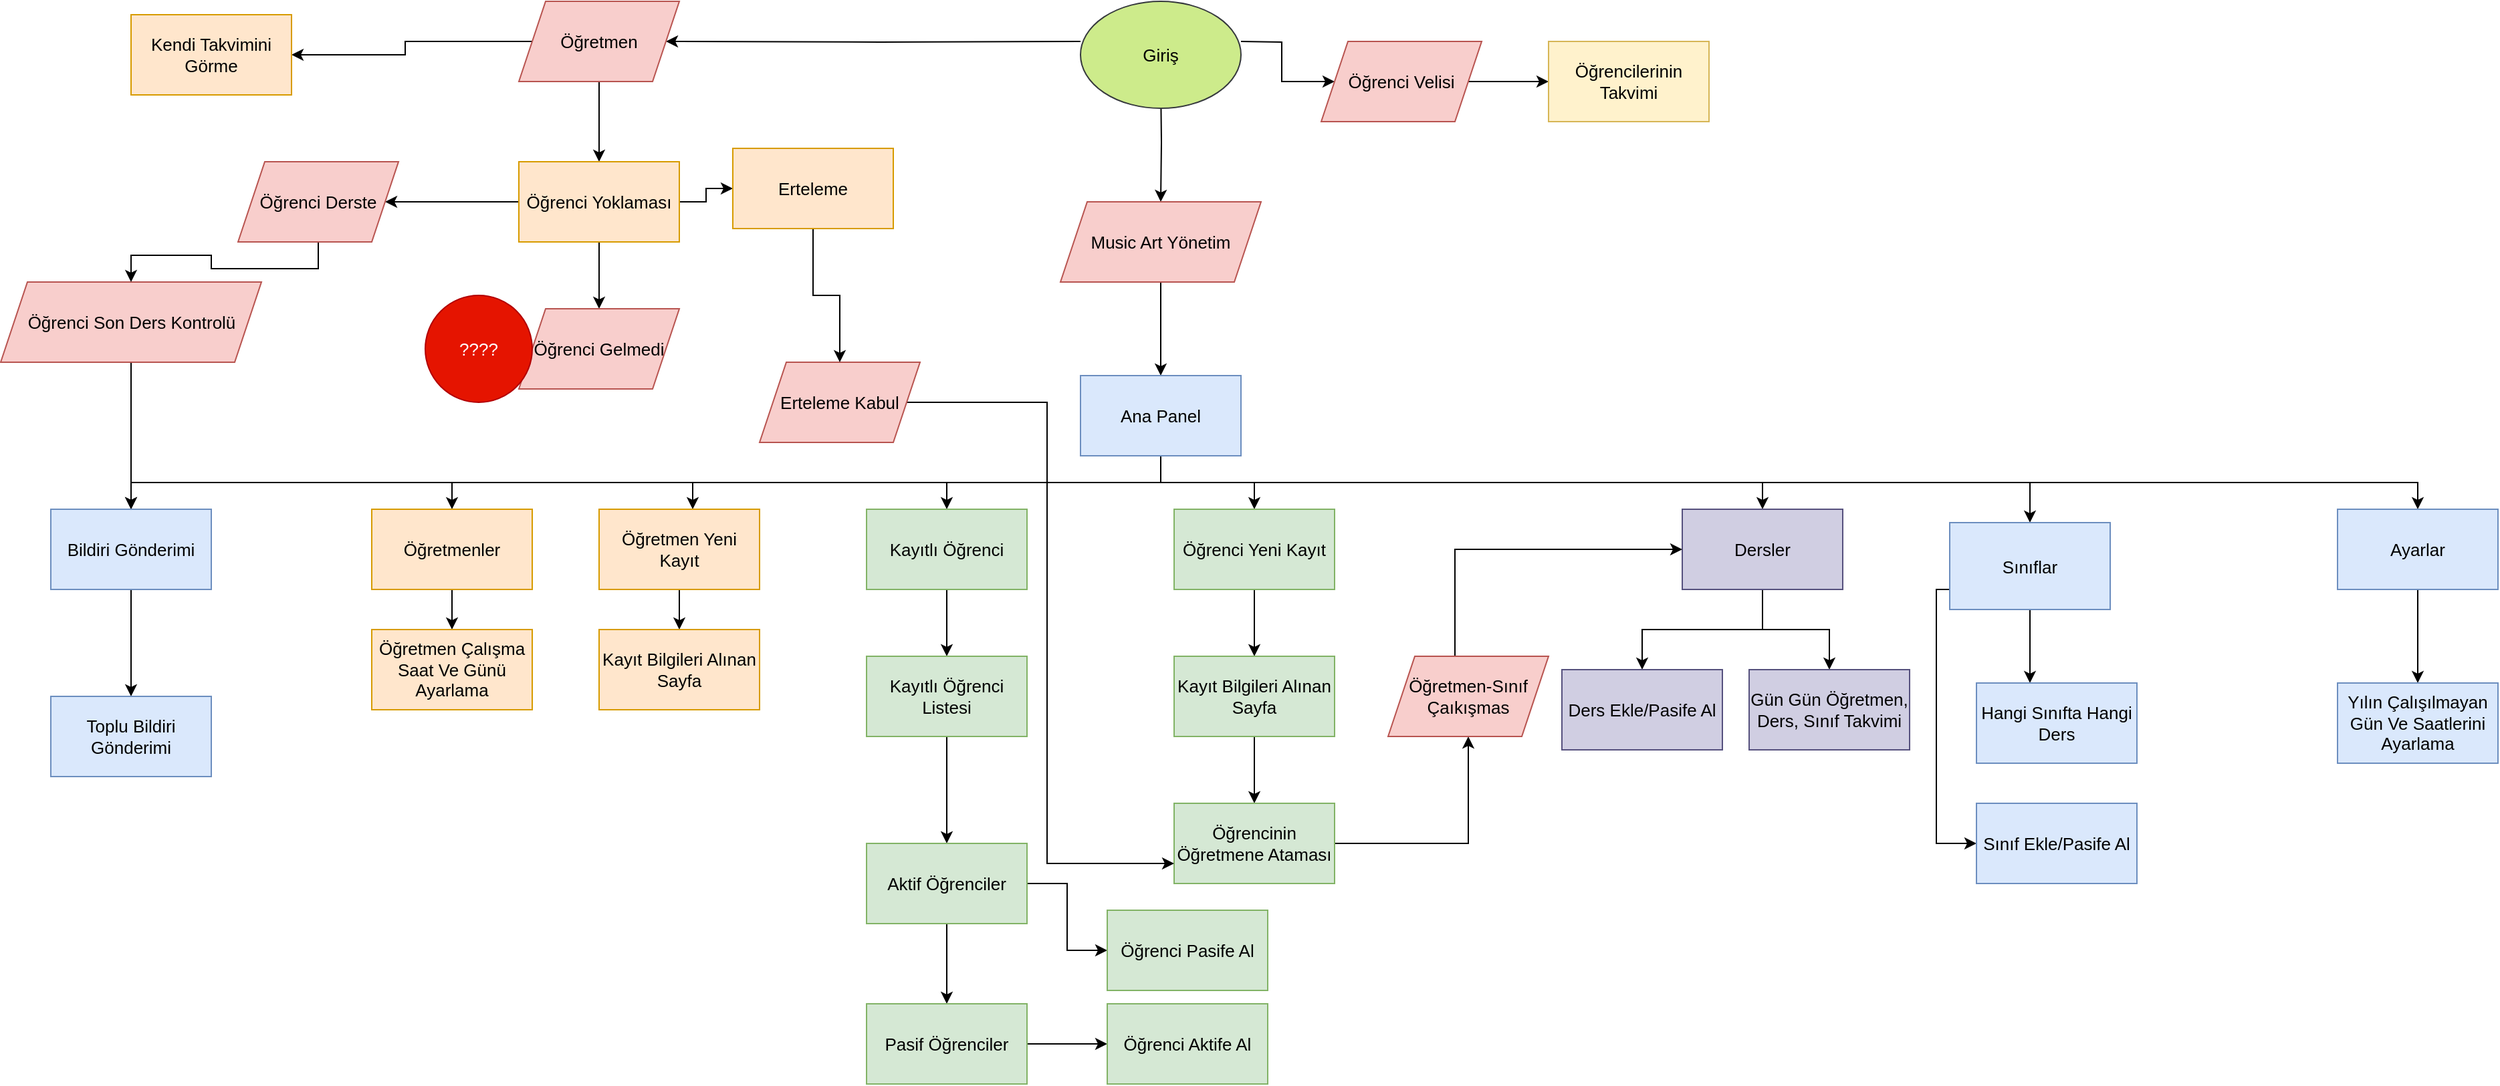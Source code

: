 <mxfile version="28.2.5">
  <diagram name="Jira Akış" id="edf60f1a-56cd-e834-aa8a-f176f3a09ee4">
    <mxGraphModel dx="2406" dy="962" grid="1" gridSize="10" guides="1" tooltips="1" connect="1" arrows="1" fold="1" page="1" pageScale="1" pageWidth="1100" pageHeight="850" background="none" math="0" shadow="0">
      <root>
        <mxCell id="0" />
        <mxCell id="1" parent="0" />
        <mxCell id="MeHtres2Lm9T80RMlYpn-25" value="" style="edgeStyle=orthogonalEdgeStyle;rounded=0;orthogonalLoop=1;jettySize=auto;html=1;fontSize=13;" edge="1" parent="1" target="MeHtres2Lm9T80RMlYpn-24">
          <mxGeometry relative="1" as="geometry">
            <mxPoint x="450" y="80.0" as="sourcePoint" />
          </mxGeometry>
        </mxCell>
        <mxCell id="MeHtres2Lm9T80RMlYpn-31" value="" style="edgeStyle=orthogonalEdgeStyle;rounded=0;orthogonalLoop=1;jettySize=auto;html=1;fontSize=13;" edge="1" parent="1" target="MeHtres2Lm9T80RMlYpn-30">
          <mxGeometry relative="1" as="geometry">
            <mxPoint x="390" y="50" as="sourcePoint" />
          </mxGeometry>
        </mxCell>
        <mxCell id="MeHtres2Lm9T80RMlYpn-35" value="" style="edgeStyle=orthogonalEdgeStyle;rounded=0;orthogonalLoop=1;jettySize=auto;html=1;fontSize=13;" edge="1" parent="1" target="MeHtres2Lm9T80RMlYpn-34">
          <mxGeometry relative="1" as="geometry">
            <mxPoint x="510" y="50" as="sourcePoint" />
          </mxGeometry>
        </mxCell>
        <mxCell id="MeHtres2Lm9T80RMlYpn-29" value="" style="edgeStyle=orthogonalEdgeStyle;rounded=0;orthogonalLoop=1;jettySize=auto;html=1;fontSize=13;" edge="1" parent="1" source="MeHtres2Lm9T80RMlYpn-24" target="MeHtres2Lm9T80RMlYpn-28">
          <mxGeometry relative="1" as="geometry" />
        </mxCell>
        <mxCell id="MeHtres2Lm9T80RMlYpn-24" value="Music Art Yönetim" style="shape=parallelogram;perimeter=parallelogramPerimeter;whiteSpace=wrap;html=1;fixedSize=1;fillColor=#f8cecc;strokeColor=#b85450;rounded=0;fontSize=13;" vertex="1" parent="1">
          <mxGeometry x="375" y="170" width="150" height="60" as="geometry" />
        </mxCell>
        <mxCell id="MeHtres2Lm9T80RMlYpn-39" value="" style="edgeStyle=orthogonalEdgeStyle;rounded=0;orthogonalLoop=1;jettySize=auto;html=1;fontSize=13;" edge="1" parent="1" target="MeHtres2Lm9T80RMlYpn-38">
          <mxGeometry relative="1" as="geometry">
            <mxPoint x="410" y="360" as="sourcePoint" />
            <Array as="points">
              <mxPoint x="450" y="360" />
              <mxPoint x="450" y="380" />
              <mxPoint x="520" y="380" />
            </Array>
          </mxGeometry>
        </mxCell>
        <mxCell id="MeHtres2Lm9T80RMlYpn-41" value="" style="edgeStyle=orthogonalEdgeStyle;rounded=0;orthogonalLoop=1;jettySize=auto;html=1;fontSize=13;" edge="1" parent="1" target="MeHtres2Lm9T80RMlYpn-40">
          <mxGeometry relative="1" as="geometry">
            <mxPoint x="410" y="360" as="sourcePoint" />
            <Array as="points">
              <mxPoint x="450" y="360" />
              <mxPoint x="450" y="380" />
              <mxPoint x="290" y="380" />
            </Array>
          </mxGeometry>
        </mxCell>
        <mxCell id="MeHtres2Lm9T80RMlYpn-43" value="" style="edgeStyle=orthogonalEdgeStyle;rounded=0;orthogonalLoop=1;jettySize=auto;html=1;fontSize=13;" edge="1" parent="1" target="MeHtres2Lm9T80RMlYpn-42">
          <mxGeometry relative="1" as="geometry">
            <mxPoint x="410" y="360" as="sourcePoint" />
            <Array as="points">
              <mxPoint x="450" y="360" />
              <mxPoint x="450" y="380" />
              <mxPoint x="900" y="380" />
            </Array>
          </mxGeometry>
        </mxCell>
        <mxCell id="MeHtres2Lm9T80RMlYpn-59" value="" style="edgeStyle=orthogonalEdgeStyle;rounded=0;orthogonalLoop=1;jettySize=auto;html=1;fontSize=13;" edge="1" parent="1" target="MeHtres2Lm9T80RMlYpn-58">
          <mxGeometry relative="1" as="geometry">
            <mxPoint x="410" y="360" as="sourcePoint" />
            <Array as="points">
              <mxPoint x="450" y="360" />
              <mxPoint x="450" y="380" />
              <mxPoint x="100" y="380" />
            </Array>
          </mxGeometry>
        </mxCell>
        <mxCell id="MeHtres2Lm9T80RMlYpn-69" value="" style="edgeStyle=orthogonalEdgeStyle;rounded=0;orthogonalLoop=1;jettySize=auto;html=1;fontSize=13;" edge="1" parent="1">
          <mxGeometry relative="1" as="geometry">
            <mxPoint x="630" y="380" as="sourcePoint" />
            <mxPoint x="1100" y="410" as="targetPoint" />
            <Array as="points">
              <mxPoint x="1100" y="380" />
            </Array>
          </mxGeometry>
        </mxCell>
        <mxCell id="MeHtres2Lm9T80RMlYpn-95" value="" style="edgeStyle=orthogonalEdgeStyle;rounded=0;orthogonalLoop=1;jettySize=auto;html=1;fontSize=13;" edge="1" parent="1" source="MeHtres2Lm9T80RMlYpn-28" target="MeHtres2Lm9T80RMlYpn-94">
          <mxGeometry relative="1" as="geometry">
            <Array as="points">
              <mxPoint x="450" y="380" />
              <mxPoint x="-80" y="380" />
            </Array>
          </mxGeometry>
        </mxCell>
        <mxCell id="MeHtres2Lm9T80RMlYpn-103" value="" style="edgeStyle=orthogonalEdgeStyle;rounded=0;orthogonalLoop=1;jettySize=auto;html=1;fontSize=13;" edge="1" parent="1" source="MeHtres2Lm9T80RMlYpn-28" target="MeHtres2Lm9T80RMlYpn-102">
          <mxGeometry relative="1" as="geometry">
            <Array as="points">
              <mxPoint x="450" y="380" />
              <mxPoint x="1390" y="380" />
            </Array>
          </mxGeometry>
        </mxCell>
        <mxCell id="MeHtres2Lm9T80RMlYpn-108" value="" style="edgeStyle=orthogonalEdgeStyle;rounded=0;orthogonalLoop=1;jettySize=auto;html=1;fontSize=13;" edge="1" parent="1" source="MeHtres2Lm9T80RMlYpn-28" target="MeHtres2Lm9T80RMlYpn-107">
          <mxGeometry relative="1" as="geometry">
            <Array as="points">
              <mxPoint x="450" y="380" />
              <mxPoint x="-320" y="380" />
            </Array>
          </mxGeometry>
        </mxCell>
        <mxCell id="MeHtres2Lm9T80RMlYpn-28" value="Ana Panel" style="rounded=0;whiteSpace=wrap;html=1;fillColor=#dae8fc;strokeColor=#6c8ebf;fontSize=13;" vertex="1" parent="1">
          <mxGeometry x="390" y="300" width="120" height="60" as="geometry" />
        </mxCell>
        <mxCell id="MeHtres2Lm9T80RMlYpn-33" value="" style="edgeStyle=orthogonalEdgeStyle;rounded=0;orthogonalLoop=1;jettySize=auto;html=1;fontSize=13;" edge="1" parent="1" source="MeHtres2Lm9T80RMlYpn-30" target="MeHtres2Lm9T80RMlYpn-32">
          <mxGeometry relative="1" as="geometry" />
        </mxCell>
        <mxCell id="MeHtres2Lm9T80RMlYpn-50" value="" style="edgeStyle=orthogonalEdgeStyle;rounded=0;orthogonalLoop=1;jettySize=auto;html=1;fontSize=13;" edge="1" parent="1" source="MeHtres2Lm9T80RMlYpn-30" target="MeHtres2Lm9T80RMlYpn-49">
          <mxGeometry relative="1" as="geometry" />
        </mxCell>
        <mxCell id="MeHtres2Lm9T80RMlYpn-30" value="Öğretmen" style="shape=parallelogram;perimeter=parallelogramPerimeter;whiteSpace=wrap;html=1;fixedSize=1;fillColor=#f8cecc;strokeColor=#b85450;rounded=0;fontSize=13;" vertex="1" parent="1">
          <mxGeometry x="-30" y="20" width="120" height="60" as="geometry" />
        </mxCell>
        <mxCell id="MeHtres2Lm9T80RMlYpn-113" value="" style="edgeStyle=orthogonalEdgeStyle;rounded=0;orthogonalLoop=1;jettySize=auto;html=1;fontSize=13;" edge="1" parent="1" source="MeHtres2Lm9T80RMlYpn-32" target="MeHtres2Lm9T80RMlYpn-112">
          <mxGeometry relative="1" as="geometry" />
        </mxCell>
        <mxCell id="MeHtres2Lm9T80RMlYpn-123" value="" style="edgeStyle=orthogonalEdgeStyle;rounded=0;orthogonalLoop=1;jettySize=auto;html=1;fontSize=13;" edge="1" parent="1" source="MeHtres2Lm9T80RMlYpn-32" target="MeHtres2Lm9T80RMlYpn-122">
          <mxGeometry relative="1" as="geometry" />
        </mxCell>
        <mxCell id="MeHtres2Lm9T80RMlYpn-133" value="" style="edgeStyle=orthogonalEdgeStyle;rounded=0;orthogonalLoop=1;jettySize=auto;html=1;fontSize=13;" edge="1" parent="1" source="MeHtres2Lm9T80RMlYpn-32" target="MeHtres2Lm9T80RMlYpn-132">
          <mxGeometry relative="1" as="geometry" />
        </mxCell>
        <mxCell id="MeHtres2Lm9T80RMlYpn-32" value="Öğrenci Yoklaması" style="rounded=0;whiteSpace=wrap;html=1;fillColor=#ffe6cc;strokeColor=#d79b00;fontSize=13;" vertex="1" parent="1">
          <mxGeometry x="-30" y="140" width="120" height="60" as="geometry" />
        </mxCell>
        <mxCell id="MeHtres2Lm9T80RMlYpn-37" value="" style="edgeStyle=orthogonalEdgeStyle;rounded=0;orthogonalLoop=1;jettySize=auto;html=1;fontSize=13;" edge="1" parent="1" source="MeHtres2Lm9T80RMlYpn-34" target="MeHtres2Lm9T80RMlYpn-36">
          <mxGeometry relative="1" as="geometry" />
        </mxCell>
        <mxCell id="MeHtres2Lm9T80RMlYpn-34" value="Öğrenci Velisi" style="shape=parallelogram;perimeter=parallelogramPerimeter;whiteSpace=wrap;html=1;fixedSize=1;fillColor=#f8cecc;strokeColor=#b85450;rounded=0;fontSize=13;" vertex="1" parent="1">
          <mxGeometry x="570" y="50" width="120" height="60" as="geometry" />
        </mxCell>
        <mxCell id="MeHtres2Lm9T80RMlYpn-36" value="Öğrencilerinin Takvimi" style="rounded=0;whiteSpace=wrap;html=1;fillColor=#fff2cc;strokeColor=#d6b656;fontSize=13;" vertex="1" parent="1">
          <mxGeometry x="740" y="50" width="120" height="60" as="geometry" />
        </mxCell>
        <mxCell id="MeHtres2Lm9T80RMlYpn-46" value="" style="edgeStyle=orthogonalEdgeStyle;rounded=0;orthogonalLoop=1;jettySize=auto;html=1;fontSize=13;" edge="1" parent="1" source="MeHtres2Lm9T80RMlYpn-38" target="MeHtres2Lm9T80RMlYpn-45">
          <mxGeometry relative="1" as="geometry" />
        </mxCell>
        <mxCell id="MeHtres2Lm9T80RMlYpn-38" value="Öğrenci Yeni Kayıt" style="rounded=0;whiteSpace=wrap;html=1;fillColor=#d5e8d4;strokeColor=#82b366;fontSize=13;" vertex="1" parent="1">
          <mxGeometry x="460" y="400" width="120" height="60" as="geometry" />
        </mxCell>
        <mxCell id="MeHtres2Lm9T80RMlYpn-48" value="" style="edgeStyle=orthogonalEdgeStyle;rounded=0;orthogonalLoop=1;jettySize=auto;html=1;fontSize=13;" edge="1" parent="1" source="MeHtres2Lm9T80RMlYpn-40" target="MeHtres2Lm9T80RMlYpn-47">
          <mxGeometry relative="1" as="geometry" />
        </mxCell>
        <mxCell id="MeHtres2Lm9T80RMlYpn-40" value="Kayıtlı Öğrenci" style="whiteSpace=wrap;html=1;fillColor=#d5e8d4;strokeColor=#82b366;rounded=0;fontSize=13;" vertex="1" parent="1">
          <mxGeometry x="230" y="400" width="120" height="60" as="geometry" />
        </mxCell>
        <mxCell id="MeHtres2Lm9T80RMlYpn-81" value="" style="edgeStyle=orthogonalEdgeStyle;rounded=0;orthogonalLoop=1;jettySize=auto;html=1;fontSize=13;" edge="1" parent="1" source="MeHtres2Lm9T80RMlYpn-42" target="MeHtres2Lm9T80RMlYpn-51">
          <mxGeometry relative="1" as="geometry" />
        </mxCell>
        <mxCell id="MeHtres2Lm9T80RMlYpn-84" value="" style="edgeStyle=orthogonalEdgeStyle;rounded=0;orthogonalLoop=1;jettySize=auto;html=1;fontSize=13;" edge="1" parent="1" source="MeHtres2Lm9T80RMlYpn-42" target="MeHtres2Lm9T80RMlYpn-83">
          <mxGeometry relative="1" as="geometry" />
        </mxCell>
        <mxCell id="MeHtres2Lm9T80RMlYpn-42" value="Dersler" style="whiteSpace=wrap;html=1;fillColor=#d0cee2;strokeColor=#56517e;rounded=0;fontSize=13;" vertex="1" parent="1">
          <mxGeometry x="840" y="400" width="120" height="60" as="geometry" />
        </mxCell>
        <mxCell id="MeHtres2Lm9T80RMlYpn-73" value="" style="edgeStyle=orthogonalEdgeStyle;rounded=0;orthogonalLoop=1;jettySize=auto;html=1;fontSize=13;" edge="1" parent="1" source="MeHtres2Lm9T80RMlYpn-45" target="MeHtres2Lm9T80RMlYpn-72">
          <mxGeometry relative="1" as="geometry" />
        </mxCell>
        <mxCell id="MeHtres2Lm9T80RMlYpn-45" value="Kayıt Bilgileri Alınan Sayfa" style="whiteSpace=wrap;html=1;fillColor=#d5e8d4;strokeColor=#82b366;rounded=0;fontSize=13;" vertex="1" parent="1">
          <mxGeometry x="460" y="510" width="120" height="60" as="geometry" />
        </mxCell>
        <mxCell id="MeHtres2Lm9T80RMlYpn-61" value="" style="edgeStyle=orthogonalEdgeStyle;rounded=0;orthogonalLoop=1;jettySize=auto;html=1;fontSize=13;" edge="1" parent="1" source="MeHtres2Lm9T80RMlYpn-47" target="MeHtres2Lm9T80RMlYpn-60">
          <mxGeometry relative="1" as="geometry" />
        </mxCell>
        <mxCell id="MeHtres2Lm9T80RMlYpn-47" value="Kayıtlı Öğrenci Listesi" style="whiteSpace=wrap;html=1;fillColor=#d5e8d4;strokeColor=#82b366;rounded=0;fontSize=13;" vertex="1" parent="1">
          <mxGeometry x="230" y="510" width="120" height="60" as="geometry" />
        </mxCell>
        <mxCell id="MeHtres2Lm9T80RMlYpn-49" value="Kendi Takvimini Görme" style="whiteSpace=wrap;html=1;fillColor=#ffe6cc;strokeColor=#d79b00;rounded=0;fontSize=13;" vertex="1" parent="1">
          <mxGeometry x="-320" y="30" width="120" height="60" as="geometry" />
        </mxCell>
        <mxCell id="MeHtres2Lm9T80RMlYpn-51" value="Gün Gün Öğretmen, Ders, Sınıf Takvimi" style="whiteSpace=wrap;html=1;fillColor=#d0cee2;strokeColor=#56517e;rounded=0;fontSize=13;" vertex="1" parent="1">
          <mxGeometry x="890" y="520" width="120" height="60" as="geometry" />
        </mxCell>
        <mxCell id="MeHtres2Lm9T80RMlYpn-65" value="" style="edgeStyle=orthogonalEdgeStyle;rounded=0;orthogonalLoop=1;jettySize=auto;html=1;fontSize=13;" edge="1" parent="1" source="MeHtres2Lm9T80RMlYpn-58" target="MeHtres2Lm9T80RMlYpn-64">
          <mxGeometry relative="1" as="geometry" />
        </mxCell>
        <mxCell id="MeHtres2Lm9T80RMlYpn-58" value="Öğretmen Yeni Kayıt" style="whiteSpace=wrap;html=1;fillColor=#ffe6cc;strokeColor=#d79b00;rounded=0;fontSize=13;" vertex="1" parent="1">
          <mxGeometry x="30" y="400" width="120" height="60" as="geometry" />
        </mxCell>
        <mxCell id="MeHtres2Lm9T80RMlYpn-63" value="" style="edgeStyle=orthogonalEdgeStyle;rounded=0;orthogonalLoop=1;jettySize=auto;html=1;fontSize=13;" edge="1" parent="1" source="MeHtres2Lm9T80RMlYpn-60" target="MeHtres2Lm9T80RMlYpn-62">
          <mxGeometry relative="1" as="geometry" />
        </mxCell>
        <mxCell id="MeHtres2Lm9T80RMlYpn-91" value="" style="edgeStyle=orthogonalEdgeStyle;rounded=0;orthogonalLoop=1;jettySize=auto;html=1;fontSize=13;" edge="1" parent="1" source="MeHtres2Lm9T80RMlYpn-60" target="MeHtres2Lm9T80RMlYpn-90">
          <mxGeometry relative="1" as="geometry" />
        </mxCell>
        <mxCell id="MeHtres2Lm9T80RMlYpn-60" value="Aktif Öğrenciler" style="whiteSpace=wrap;html=1;fillColor=#d5e8d4;strokeColor=#82b366;rounded=0;fontSize=13;" vertex="1" parent="1">
          <mxGeometry x="230" y="650" width="120" height="60" as="geometry" />
        </mxCell>
        <mxCell id="MeHtres2Lm9T80RMlYpn-93" value="" style="edgeStyle=orthogonalEdgeStyle;rounded=0;orthogonalLoop=1;jettySize=auto;html=1;fontSize=13;" edge="1" parent="1" source="MeHtres2Lm9T80RMlYpn-62" target="MeHtres2Lm9T80RMlYpn-92">
          <mxGeometry relative="1" as="geometry" />
        </mxCell>
        <mxCell id="MeHtres2Lm9T80RMlYpn-62" value="Pasif Öğrenciler" style="whiteSpace=wrap;html=1;fillColor=#d5e8d4;strokeColor=#82b366;rounded=0;fontSize=13;" vertex="1" parent="1">
          <mxGeometry x="230" y="770" width="120" height="60" as="geometry" />
        </mxCell>
        <mxCell id="MeHtres2Lm9T80RMlYpn-64" value="Kayıt Bilgileri Alınan Sayfa" style="whiteSpace=wrap;html=1;fillColor=#ffe6cc;strokeColor=#d79b00;rounded=0;fontSize=13;" vertex="1" parent="1">
          <mxGeometry x="30" y="490" width="120" height="60" as="geometry" />
        </mxCell>
        <mxCell id="MeHtres2Lm9T80RMlYpn-71" value="" style="edgeStyle=orthogonalEdgeStyle;rounded=0;orthogonalLoop=1;jettySize=auto;html=1;fontSize=13;" edge="1" parent="1" source="MeHtres2Lm9T80RMlYpn-68" target="MeHtres2Lm9T80RMlYpn-70">
          <mxGeometry relative="1" as="geometry">
            <Array as="points">
              <mxPoint x="1120" y="450" />
            </Array>
          </mxGeometry>
        </mxCell>
        <mxCell id="MeHtres2Lm9T80RMlYpn-86" value="" style="edgeStyle=orthogonalEdgeStyle;rounded=0;orthogonalLoop=1;jettySize=auto;html=1;fontSize=13;" edge="1" parent="1" source="MeHtres2Lm9T80RMlYpn-68" target="MeHtres2Lm9T80RMlYpn-85">
          <mxGeometry relative="1" as="geometry">
            <Array as="points">
              <mxPoint x="1030" y="460" />
            </Array>
          </mxGeometry>
        </mxCell>
        <mxCell id="MeHtres2Lm9T80RMlYpn-68" value="Sınıflar" style="whiteSpace=wrap;html=1;fillColor=#dae8fc;strokeColor=#6c8ebf;rounded=0;fontSize=13;" vertex="1" parent="1">
          <mxGeometry x="1040" y="410" width="120" height="65" as="geometry" />
        </mxCell>
        <mxCell id="MeHtres2Lm9T80RMlYpn-70" value="Hangi Sınıfta Hangi Ders" style="whiteSpace=wrap;html=1;fillColor=#dae8fc;strokeColor=#6c8ebf;rounded=0;fontSize=13;" vertex="1" parent="1">
          <mxGeometry x="1060" y="530" width="120" height="60" as="geometry" />
        </mxCell>
        <mxCell id="MeHtres2Lm9T80RMlYpn-99" value="" style="edgeStyle=orthogonalEdgeStyle;rounded=0;orthogonalLoop=1;jettySize=auto;html=1;fontSize=13;" edge="1" parent="1" source="MeHtres2Lm9T80RMlYpn-72" target="MeHtres2Lm9T80RMlYpn-98">
          <mxGeometry relative="1" as="geometry" />
        </mxCell>
        <mxCell id="MeHtres2Lm9T80RMlYpn-72" value="Öğrencinin Öğretmene Ataması" style="whiteSpace=wrap;html=1;fillColor=#d5e8d4;strokeColor=#82b366;rounded=0;fontSize=13;" vertex="1" parent="1">
          <mxGeometry x="460" y="620" width="120" height="60" as="geometry" />
        </mxCell>
        <mxCell id="MeHtres2Lm9T80RMlYpn-79" value="" style="edgeStyle=orthogonalEdgeStyle;rounded=0;orthogonalLoop=1;jettySize=auto;html=1;fontSize=13;" edge="1" parent="1" source="MeHtres2Lm9T80RMlYpn-74" target="MeHtres2Lm9T80RMlYpn-107">
          <mxGeometry relative="1" as="geometry">
            <mxPoint x="-70" y="270" as="targetPoint" />
          </mxGeometry>
        </mxCell>
        <mxCell id="MeHtres2Lm9T80RMlYpn-74" value="Öğrenci Son Ders Kontrolü" style="shape=parallelogram;perimeter=parallelogramPerimeter;whiteSpace=wrap;html=1;fixedSize=1;fillColor=#f8cecc;strokeColor=#b85450;rounded=0;fontSize=13;" vertex="1" parent="1">
          <mxGeometry x="-417.5" y="230" width="195" height="60" as="geometry" />
        </mxCell>
        <mxCell id="MeHtres2Lm9T80RMlYpn-83" value="Ders Ekle/Pasife Al" style="whiteSpace=wrap;html=1;fillColor=#d0cee2;strokeColor=#56517e;rounded=0;fontSize=13;" vertex="1" parent="1">
          <mxGeometry x="750" y="520" width="120" height="60" as="geometry" />
        </mxCell>
        <mxCell id="MeHtres2Lm9T80RMlYpn-85" value="Sınıf Ekle/Pasife Al" style="whiteSpace=wrap;html=1;fillColor=#dae8fc;strokeColor=#6c8ebf;rounded=0;fontSize=13;" vertex="1" parent="1">
          <mxGeometry x="1060" y="620" width="120" height="60" as="geometry" />
        </mxCell>
        <mxCell id="MeHtres2Lm9T80RMlYpn-90" value="Öğrenci Pasife Al" style="whiteSpace=wrap;html=1;fillColor=#d5e8d4;strokeColor=#82b366;rounded=0;fontSize=13;" vertex="1" parent="1">
          <mxGeometry x="410" y="700" width="120" height="60" as="geometry" />
        </mxCell>
        <mxCell id="MeHtres2Lm9T80RMlYpn-92" value="Öğrenci Aktife Al" style="whiteSpace=wrap;html=1;fillColor=#d5e8d4;strokeColor=#82b366;rounded=0;fontSize=13;" vertex="1" parent="1">
          <mxGeometry x="410" y="770" width="120" height="60" as="geometry" />
        </mxCell>
        <mxCell id="MeHtres2Lm9T80RMlYpn-97" value="" style="edgeStyle=orthogonalEdgeStyle;rounded=0;orthogonalLoop=1;jettySize=auto;html=1;fontSize=13;" edge="1" parent="1" source="MeHtres2Lm9T80RMlYpn-94" target="MeHtres2Lm9T80RMlYpn-96">
          <mxGeometry relative="1" as="geometry" />
        </mxCell>
        <mxCell id="MeHtres2Lm9T80RMlYpn-94" value="Öğretmenler" style="whiteSpace=wrap;html=1;fillColor=#ffe6cc;strokeColor=#d79b00;rounded=0;fontSize=13;" vertex="1" parent="1">
          <mxGeometry x="-140" y="400" width="120" height="60" as="geometry" />
        </mxCell>
        <mxCell id="MeHtres2Lm9T80RMlYpn-96" value="Öğretmen Çalışma Saat Ve Günü Ayarlama" style="whiteSpace=wrap;html=1;fillColor=#ffe6cc;strokeColor=#d79b00;rounded=0;fontSize=13;" vertex="1" parent="1">
          <mxGeometry x="-140" y="490" width="120" height="60" as="geometry" />
        </mxCell>
        <mxCell id="MeHtres2Lm9T80RMlYpn-101" style="edgeStyle=orthogonalEdgeStyle;rounded=0;orthogonalLoop=1;jettySize=auto;html=1;entryX=0;entryY=0.5;entryDx=0;entryDy=0;fontSize=13;" edge="1" parent="1" source="MeHtres2Lm9T80RMlYpn-98" target="MeHtres2Lm9T80RMlYpn-42">
          <mxGeometry relative="1" as="geometry">
            <Array as="points">
              <mxPoint x="670" y="430" />
            </Array>
          </mxGeometry>
        </mxCell>
        <mxCell id="MeHtres2Lm9T80RMlYpn-98" value="Öğretmen-Sınıf Çaıkışmas" style="shape=parallelogram;perimeter=parallelogramPerimeter;whiteSpace=wrap;html=1;fixedSize=1;fillColor=#f8cecc;strokeColor=#b85450;rounded=0;fontSize=13;" vertex="1" parent="1">
          <mxGeometry x="620" y="510" width="120" height="60" as="geometry" />
        </mxCell>
        <mxCell id="MeHtres2Lm9T80RMlYpn-105" value="" style="edgeStyle=orthogonalEdgeStyle;rounded=0;orthogonalLoop=1;jettySize=auto;html=1;fontSize=13;" edge="1" parent="1" source="MeHtres2Lm9T80RMlYpn-102" target="MeHtres2Lm9T80RMlYpn-104">
          <mxGeometry relative="1" as="geometry" />
        </mxCell>
        <mxCell id="MeHtres2Lm9T80RMlYpn-102" value="Ayarlar" style="whiteSpace=wrap;html=1;fillColor=#dae8fc;strokeColor=#6c8ebf;rounded=0;fontSize=13;" vertex="1" parent="1">
          <mxGeometry x="1330" y="400" width="120" height="60" as="geometry" />
        </mxCell>
        <mxCell id="MeHtres2Lm9T80RMlYpn-104" value="Yılın Çalışılmayan Gün Ve Saatlerini Ayarlama" style="whiteSpace=wrap;html=1;fillColor=#dae8fc;strokeColor=#6c8ebf;rounded=0;fontSize=13;" vertex="1" parent="1">
          <mxGeometry x="1330" y="530" width="120" height="60" as="geometry" />
        </mxCell>
        <mxCell id="MeHtres2Lm9T80RMlYpn-110" value="" style="edgeStyle=orthogonalEdgeStyle;rounded=0;orthogonalLoop=1;jettySize=auto;html=1;fontSize=13;" edge="1" parent="1" source="MeHtres2Lm9T80RMlYpn-107" target="MeHtres2Lm9T80RMlYpn-109">
          <mxGeometry relative="1" as="geometry" />
        </mxCell>
        <mxCell id="MeHtres2Lm9T80RMlYpn-107" value="Bildiri Gönderimi" style="whiteSpace=wrap;html=1;fillColor=#dae8fc;strokeColor=#6c8ebf;rounded=0;fontSize=13;" vertex="1" parent="1">
          <mxGeometry x="-380" y="400" width="120" height="60" as="geometry" />
        </mxCell>
        <mxCell id="MeHtres2Lm9T80RMlYpn-109" value="Toplu Bildiri Gönderimi" style="whiteSpace=wrap;html=1;fillColor=#dae8fc;strokeColor=#6c8ebf;rounded=0;fontSize=13;" vertex="1" parent="1">
          <mxGeometry x="-380" y="540" width="120" height="60" as="geometry" />
        </mxCell>
        <mxCell id="MeHtres2Lm9T80RMlYpn-117" value="" style="edgeStyle=orthogonalEdgeStyle;rounded=0;orthogonalLoop=1;jettySize=auto;html=1;fontSize=13;" edge="1" parent="1" source="MeHtres2Lm9T80RMlYpn-112" target="MeHtres2Lm9T80RMlYpn-74">
          <mxGeometry relative="1" as="geometry" />
        </mxCell>
        <mxCell id="MeHtres2Lm9T80RMlYpn-112" value="Öğrenci Derste" style="shape=parallelogram;perimeter=parallelogramPerimeter;whiteSpace=wrap;html=1;fixedSize=1;fillColor=#f8cecc;strokeColor=#b85450;rounded=0;fontSize=13;" vertex="1" parent="1">
          <mxGeometry x="-240" y="140" width="120" height="60" as="geometry" />
        </mxCell>
        <mxCell id="MeHtres2Lm9T80RMlYpn-121" value="Giriş" style="ellipse;whiteSpace=wrap;html=1;fillColor=#cdeb8b;strokeColor=#36393d;fontSize=13;" vertex="1" parent="1">
          <mxGeometry x="390" y="20" width="120" height="80" as="geometry" />
        </mxCell>
        <mxCell id="MeHtres2Lm9T80RMlYpn-122" value="Öğrenci Gelmedi" style="shape=parallelogram;perimeter=parallelogramPerimeter;whiteSpace=wrap;html=1;fixedSize=1;fillColor=#f8cecc;strokeColor=#b85450;rounded=0;fontSize=13;" vertex="1" parent="1">
          <mxGeometry x="-30" y="250" width="120" height="60" as="geometry" />
        </mxCell>
        <mxCell id="MeHtres2Lm9T80RMlYpn-124" value="????" style="ellipse;whiteSpace=wrap;html=1;aspect=fixed;fillColor=#e51400;fontColor=#ffffff;strokeColor=#B20000;fontSize=13;" vertex="1" parent="1">
          <mxGeometry x="-100" y="240" width="80" height="80" as="geometry" />
        </mxCell>
        <mxCell id="MeHtres2Lm9T80RMlYpn-131" style="edgeStyle=orthogonalEdgeStyle;rounded=0;orthogonalLoop=1;jettySize=auto;html=1;entryX=0;entryY=0.75;entryDx=0;entryDy=0;fontSize=13;" edge="1" parent="1" source="MeHtres2Lm9T80RMlYpn-129" target="MeHtres2Lm9T80RMlYpn-72">
          <mxGeometry relative="1" as="geometry" />
        </mxCell>
        <mxCell id="MeHtres2Lm9T80RMlYpn-129" value="Erteleme Kabul" style="shape=parallelogram;perimeter=parallelogramPerimeter;whiteSpace=wrap;html=1;fixedSize=1;fillColor=#f8cecc;strokeColor=#b85450;rounded=0;fontSize=13;" vertex="1" parent="1">
          <mxGeometry x="150" y="290" width="120" height="60" as="geometry" />
        </mxCell>
        <mxCell id="MeHtres2Lm9T80RMlYpn-134" value="" style="edgeStyle=orthogonalEdgeStyle;rounded=0;orthogonalLoop=1;jettySize=auto;html=1;fontSize=13;" edge="1" parent="1" source="MeHtres2Lm9T80RMlYpn-132" target="MeHtres2Lm9T80RMlYpn-129">
          <mxGeometry relative="1" as="geometry" />
        </mxCell>
        <mxCell id="MeHtres2Lm9T80RMlYpn-132" value="Erteleme" style="whiteSpace=wrap;html=1;fillColor=#ffe6cc;strokeColor=#d79b00;rounded=0;fontSize=13;" vertex="1" parent="1">
          <mxGeometry x="130" y="130" width="120" height="60" as="geometry" />
        </mxCell>
      </root>
    </mxGraphModel>
  </diagram>
</mxfile>
